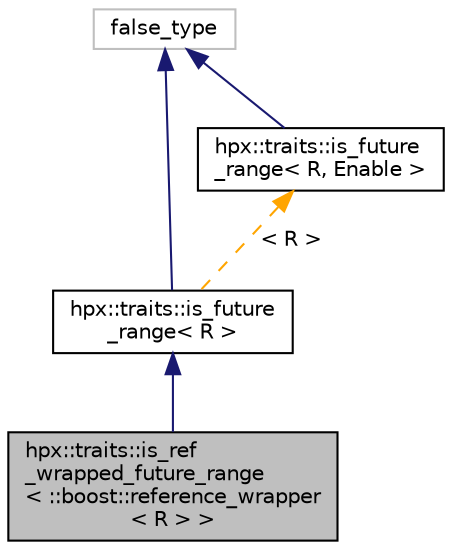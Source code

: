 digraph "hpx::traits::is_ref_wrapped_future_range&lt; ::boost::reference_wrapper&lt; R &gt; &gt;"
{
  edge [fontname="Helvetica",fontsize="10",labelfontname="Helvetica",labelfontsize="10"];
  node [fontname="Helvetica",fontsize="10",shape=record];
  Node0 [label="hpx::traits::is_ref\l_wrapped_future_range\l\< ::boost::reference_wrapper\l\< R \> \>",height=0.2,width=0.4,color="black", fillcolor="grey75", style="filled", fontcolor="black"];
  Node1 -> Node0 [dir="back",color="midnightblue",fontsize="10",style="solid",fontname="Helvetica"];
  Node1 [label="hpx::traits::is_future\l_range\< R \>",height=0.2,width=0.4,color="black", fillcolor="white", style="filled",URL="$d7/df4/structhpx_1_1traits_1_1is__future__range.html"];
  Node2 -> Node1 [dir="back",color="midnightblue",fontsize="10",style="solid",fontname="Helvetica"];
  Node2 [label="false_type",height=0.2,width=0.4,color="grey75", fillcolor="white", style="filled"];
  Node3 -> Node1 [dir="back",color="orange",fontsize="10",style="dashed",label=" \< R \>" ,fontname="Helvetica"];
  Node3 [label="hpx::traits::is_future\l_range\< R, Enable \>",height=0.2,width=0.4,color="black", fillcolor="white", style="filled",URL="$d7/df4/structhpx_1_1traits_1_1is__future__range.html"];
  Node2 -> Node3 [dir="back",color="midnightblue",fontsize="10",style="solid",fontname="Helvetica"];
}
